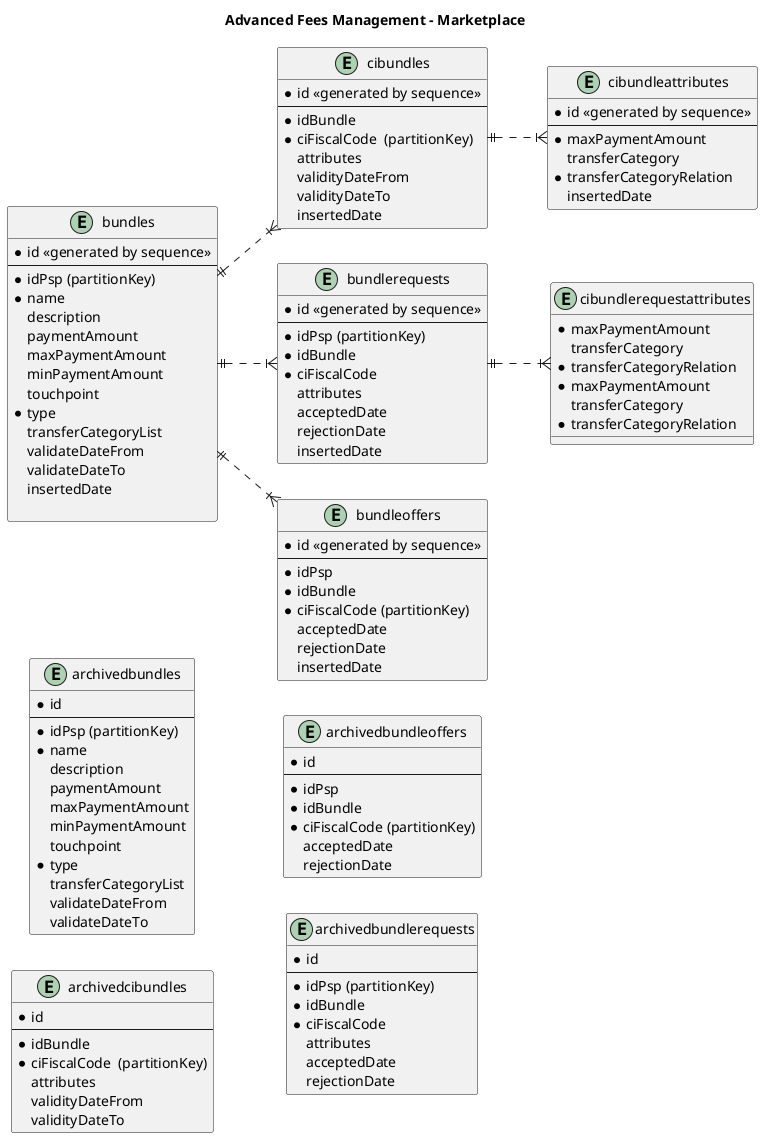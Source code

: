 @startuml ER-debtPosition
left to right direction

title Advanced Fees Management - Marketplace


entity bundles {
  * id <<generated by sequence>>
  --
  * idPsp (partitionKey)
  * name
  description
  paymentAmount
  maxPaymentAmount
  minPaymentAmount
  touchpoint
  * type
  transferCategoryList
  validateDateFrom
  validateDateTo
  insertedDate

}

entity cibundles {
  * id <<generated by sequence>>
  --
  * idBundle
  * ciFiscalCode  (partitionKey)
  attributes
  validityDateFrom
  validityDateTo
  insertedDate
}

entity cibundleattributes {
  * id <<generated by sequence>>
  --
  * maxPaymentAmount
  transferCategory
  * transferCategoryRelation
  insertedDate
}

entity bundlerequests {
  * id <<generated by sequence>>
  --
  * idPsp (partitionKey)
  * idBundle
  * ciFiscalCode
  attributes
  acceptedDate
  rejectionDate
  insertedDate
}

entity cibundlerequestattributes {
  * maxPaymentAmount
  transferCategory
  * transferCategoryRelation
}

entity bundleoffers {
  * id <<generated by sequence>>
  --
  * idPsp
  * idBundle
  * ciFiscalCode (partitionKey)
  acceptedDate
  rejectionDate
  insertedDate
}

entity archivedbundles {
  * id
  --
  * idPsp (partitionKey)
  * name
  description
  paymentAmount
  maxPaymentAmount
  minPaymentAmount
  touchpoint
  * type
  transferCategoryList
  validateDateFrom
  validateDateTo
}

entity archivedcibundles {
  * id
  --
  * idBundle
  * ciFiscalCode  (partitionKey)
  attributes
  validityDateFrom
  validityDateTo
}

entity cibundlerequestattributes {
  * maxPaymentAmount
  transferCategory
  * transferCategoryRelation
}

entity archivedbundleoffers {
  * id
  --
  * idPsp
  * idBundle
  * ciFiscalCode (partitionKey)
  acceptedDate
  rejectionDate
}

entity archivedbundlerequests {
  * id
  --
  * idPsp (partitionKey)
  * idBundle
  * ciFiscalCode
  attributes
  acceptedDate
  rejectionDate
}

bundles ||..|{ cibundles
cibundles ||..|{ cibundleattributes
bundles ||..|{ bundlerequests
bundlerequests ||..|{ cibundlerequestattributes
bundles ||..|{ bundleoffers

@enduml